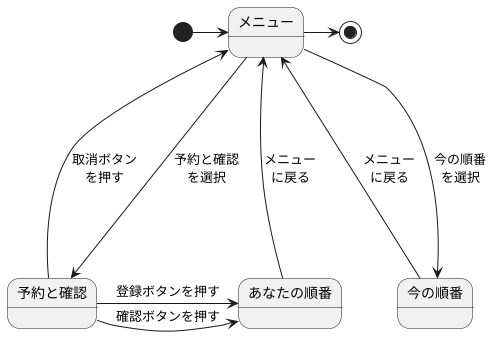 @startuml  
[*] -right-> メニュー
メニュー ----> 予約と確認 : 予約と確認\nを選択
予約と確認 ----> メニュー : 取消ボタン\nを押す
予約と確認 -right-> あなたの順番 : 登録ボタンを押す
予約と確認 -right-> あなたの順番 : 確認ボタンを押す
あなたの順番 -up-> メニュー : メニュー\nに戻る
メニュー ----> 今の順番 : 今の順番\nを選択
今の順番 ----> メニュー : メニュー\nに戻る
メニュー -right-> [*]
@enduml